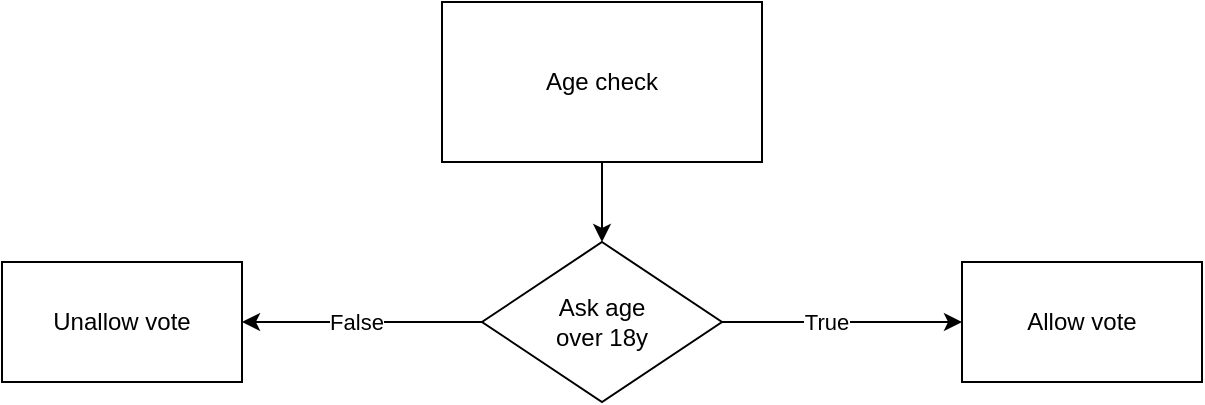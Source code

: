 <mxfile version="24.7.14">
  <diagram name="Página-1" id="ko6BvsAc9gP00TvDJfB-">
    <mxGraphModel dx="880" dy="468" grid="1" gridSize="10" guides="1" tooltips="1" connect="1" arrows="1" fold="1" page="1" pageScale="1" pageWidth="827" pageHeight="1169" math="0" shadow="0">
      <root>
        <mxCell id="0" />
        <mxCell id="1" parent="0" />
        <mxCell id="umacOq1Su-b-Jq-_Dv62-11" style="edgeStyle=orthogonalEdgeStyle;rounded=0;orthogonalLoop=1;jettySize=auto;html=1;entryX=0.5;entryY=0;entryDx=0;entryDy=0;" edge="1" parent="1" source="umacOq1Su-b-Jq-_Dv62-3" target="umacOq1Su-b-Jq-_Dv62-4">
          <mxGeometry relative="1" as="geometry" />
        </mxCell>
        <mxCell id="umacOq1Su-b-Jq-_Dv62-3" value="Age check" style="rounded=0;whiteSpace=wrap;html=1;" vertex="1" parent="1">
          <mxGeometry x="300" y="160" width="160" height="80" as="geometry" />
        </mxCell>
        <mxCell id="umacOq1Su-b-Jq-_Dv62-5" style="edgeStyle=orthogonalEdgeStyle;rounded=0;orthogonalLoop=1;jettySize=auto;html=1;" edge="1" parent="1" source="umacOq1Su-b-Jq-_Dv62-4">
          <mxGeometry relative="1" as="geometry">
            <mxPoint x="560" y="320" as="targetPoint" />
          </mxGeometry>
        </mxCell>
        <mxCell id="umacOq1Su-b-Jq-_Dv62-7" value="True" style="edgeLabel;html=1;align=center;verticalAlign=middle;resizable=0;points=[];" vertex="1" connectable="0" parent="umacOq1Su-b-Jq-_Dv62-5">
          <mxGeometry x="-0.146" relative="1" as="geometry">
            <mxPoint as="offset" />
          </mxGeometry>
        </mxCell>
        <mxCell id="umacOq1Su-b-Jq-_Dv62-6" style="edgeStyle=orthogonalEdgeStyle;rounded=0;orthogonalLoop=1;jettySize=auto;html=1;" edge="1" parent="1" source="umacOq1Su-b-Jq-_Dv62-4">
          <mxGeometry relative="1" as="geometry">
            <mxPoint x="200" y="320" as="targetPoint" />
          </mxGeometry>
        </mxCell>
        <mxCell id="umacOq1Su-b-Jq-_Dv62-8" value="False" style="edgeLabel;html=1;align=center;verticalAlign=middle;resizable=0;points=[];" vertex="1" connectable="0" parent="umacOq1Su-b-Jq-_Dv62-6">
          <mxGeometry x="-0.011" y="-3" relative="1" as="geometry">
            <mxPoint x="-1" as="offset" />
          </mxGeometry>
        </mxCell>
        <mxCell id="umacOq1Su-b-Jq-_Dv62-4" value="Ask age&lt;div&gt;over 18y&lt;/div&gt;" style="rhombus;whiteSpace=wrap;html=1;" vertex="1" parent="1">
          <mxGeometry x="320" y="280" width="120" height="80" as="geometry" />
        </mxCell>
        <mxCell id="umacOq1Su-b-Jq-_Dv62-12" value="Allow vote" style="rounded=0;whiteSpace=wrap;html=1;" vertex="1" parent="1">
          <mxGeometry x="560" y="290" width="120" height="60" as="geometry" />
        </mxCell>
        <mxCell id="umacOq1Su-b-Jq-_Dv62-13" value="Unallow vote" style="rounded=0;whiteSpace=wrap;html=1;" vertex="1" parent="1">
          <mxGeometry x="80" y="290" width="120" height="60" as="geometry" />
        </mxCell>
      </root>
    </mxGraphModel>
  </diagram>
</mxfile>
